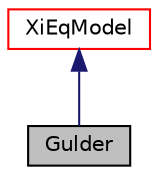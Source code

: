 digraph "Gulder"
{
  bgcolor="transparent";
  edge [fontname="Helvetica",fontsize="10",labelfontname="Helvetica",labelfontsize="10"];
  node [fontname="Helvetica",fontsize="10",shape=record];
  Node1 [label="Gulder",height=0.2,width=0.4,color="black", fillcolor="grey75", style="filled", fontcolor="black"];
  Node2 -> Node1 [dir="back",color="midnightblue",fontsize="10",style="solid",fontname="Helvetica"];
  Node2 [label="XiEqModel",height=0.2,width=0.4,color="red",URL="$a03001.html",tooltip="Base-class for all XiEq models used by the b-XiEq combustion model. The available models are : basicX..."];
}
